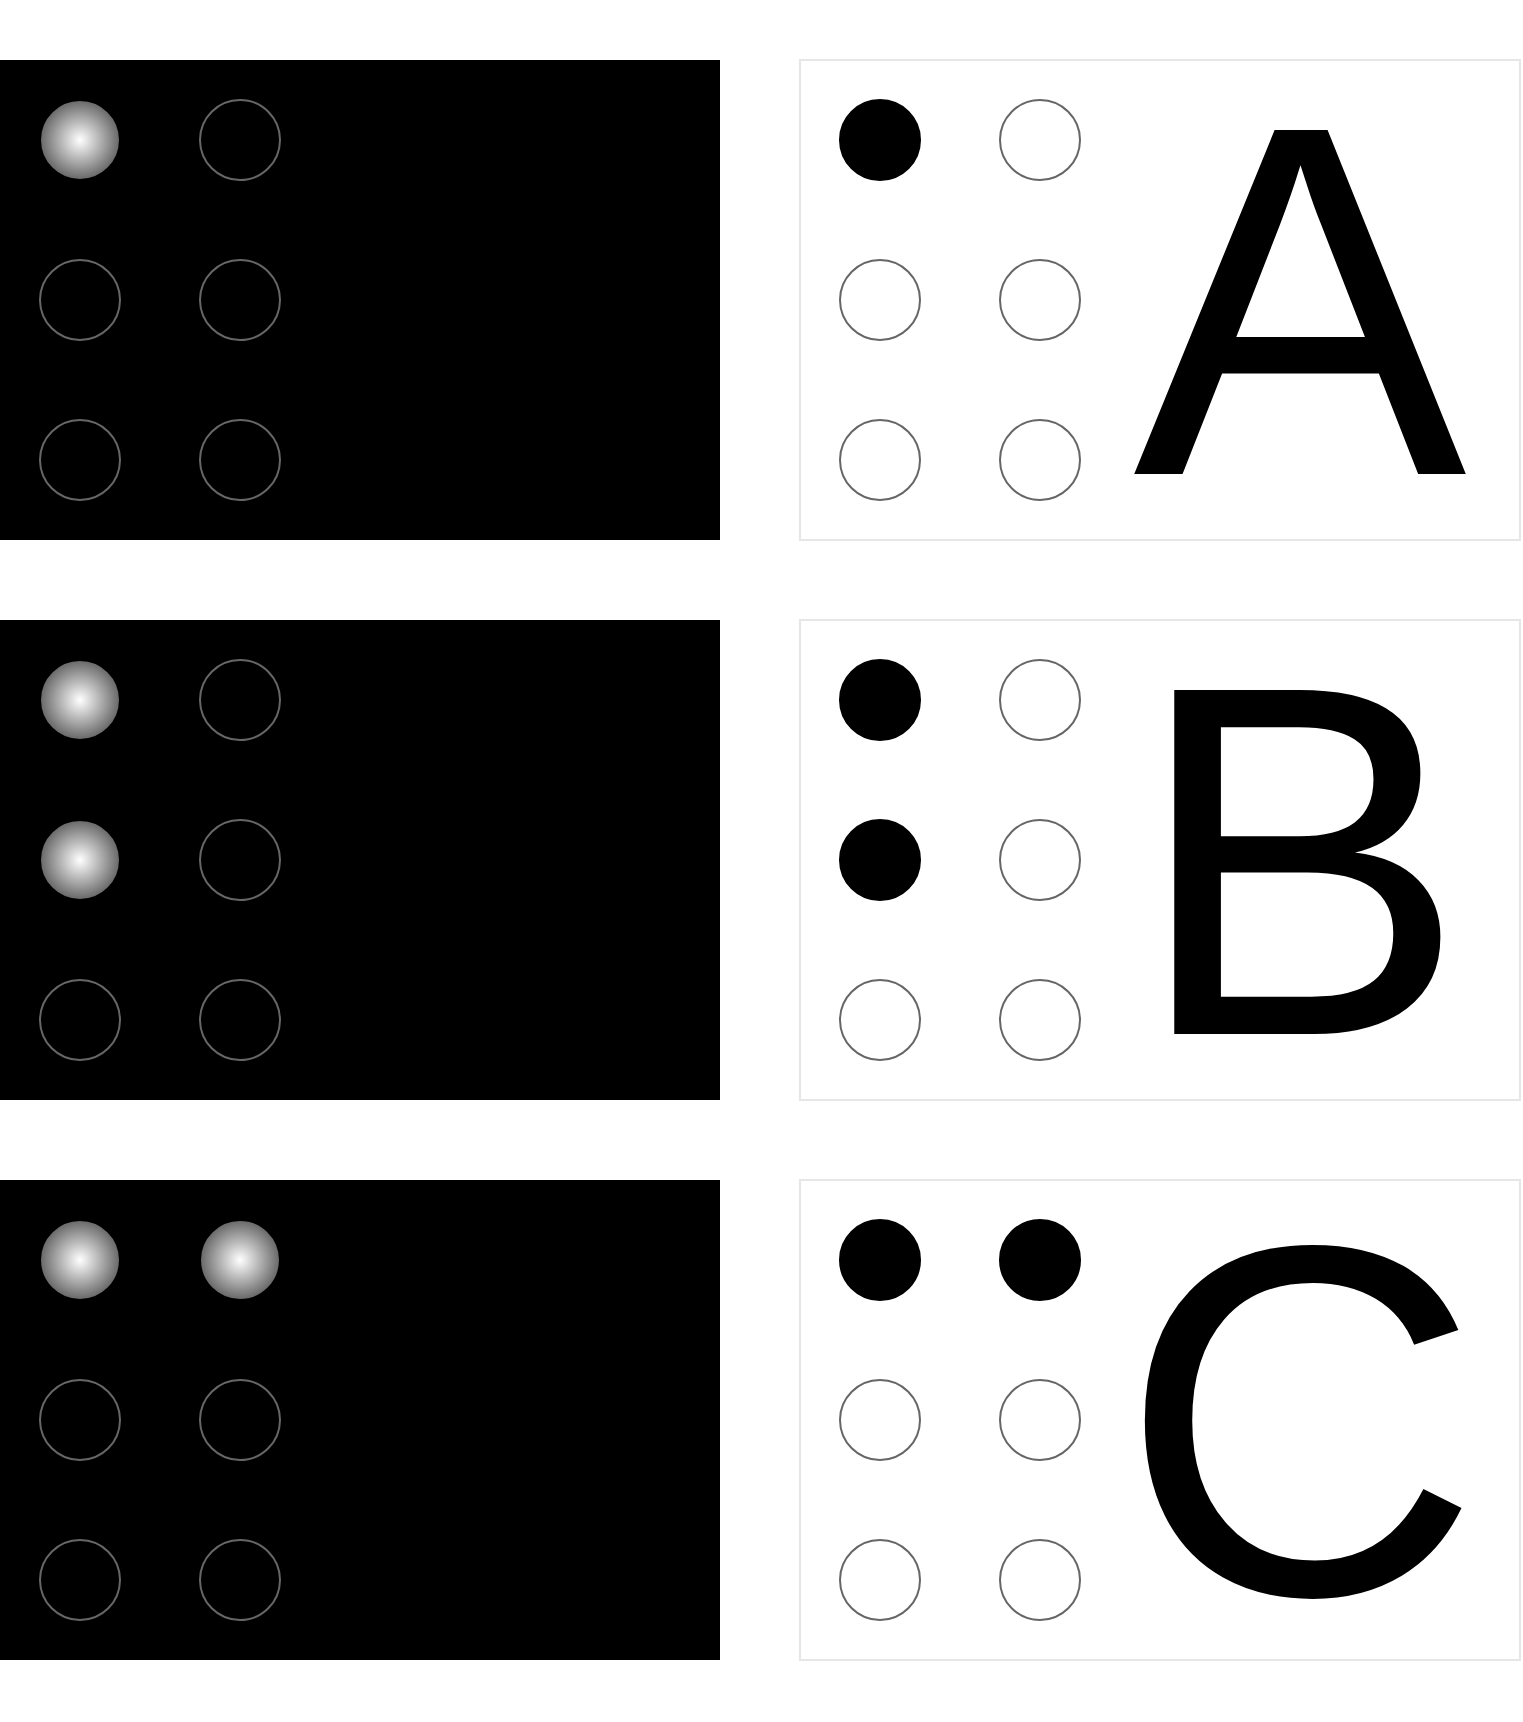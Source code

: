 <mxfile version="14.9.6" type="device"><diagram name="Design" id="nXPKwJXAH-5F6qmLnJLC"><mxGraphModel dx="1463" dy="1959" grid="1" gridSize="10" guides="1" tooltips="1" connect="0" arrows="0" fold="1" page="1" pageScale="1" pageWidth="850" pageHeight="1100" math="0" shadow="0"><root><mxCell id="qJvSbRiIBnACyHdeIX3_-0"/><mxCell id="qJvSbRiIBnACyHdeIX3_-1" parent="qJvSbRiIBnACyHdeIX3_-0"/><mxCell id="Yp9u6NoTtpyvXwSPJzoc-6" value="" style="rounded=0;whiteSpace=wrap;html=1;gradientDirection=radial;fillColor=#000000;strokeColor=none;" vertex="1" parent="qJvSbRiIBnACyHdeIX3_-1"><mxGeometry x="20" y="-1060" width="360" height="240" as="geometry"/></mxCell><mxCell id="Yp9u6NoTtpyvXwSPJzoc-0" value="" style="ellipse;whiteSpace=wrap;html=1;gradientDirection=radial;gradientColor=#666666;" vertex="1" parent="qJvSbRiIBnACyHdeIX3_-1"><mxGeometry x="40" y="-1040" width="40" height="40" as="geometry"/></mxCell><mxCell id="Yp9u6NoTtpyvXwSPJzoc-1" value="" style="ellipse;whiteSpace=wrap;html=1;fillColor=none;strokeColor=#666666;" vertex="1" parent="qJvSbRiIBnACyHdeIX3_-1"><mxGeometry x="120" y="-1040" width="40" height="40" as="geometry"/></mxCell><mxCell id="Yp9u6NoTtpyvXwSPJzoc-2" value="" style="ellipse;whiteSpace=wrap;html=1;fillColor=none;strokeColor=#666666;" vertex="1" parent="qJvSbRiIBnACyHdeIX3_-1"><mxGeometry x="40" y="-960" width="40" height="40" as="geometry"/></mxCell><mxCell id="Yp9u6NoTtpyvXwSPJzoc-3" value="" style="ellipse;whiteSpace=wrap;html=1;fillColor=none;strokeColor=#666666;" vertex="1" parent="qJvSbRiIBnACyHdeIX3_-1"><mxGeometry x="120" y="-960" width="40" height="40" as="geometry"/></mxCell><mxCell id="Yp9u6NoTtpyvXwSPJzoc-4" value="" style="ellipse;whiteSpace=wrap;html=1;fillColor=none;strokeColor=#666666;" vertex="1" parent="qJvSbRiIBnACyHdeIX3_-1"><mxGeometry x="40" y="-880" width="40" height="40" as="geometry"/></mxCell><mxCell id="Yp9u6NoTtpyvXwSPJzoc-5" value="" style="ellipse;whiteSpace=wrap;html=1;fillColor=none;strokeColor=#666666;" vertex="1" parent="qJvSbRiIBnACyHdeIX3_-1"><mxGeometry x="120" y="-880" width="40" height="40" as="geometry"/></mxCell><mxCell id="Yp9u6NoTtpyvXwSPJzoc-8" value="" style="rounded=0;whiteSpace=wrap;html=1;gradientDirection=radial;fillColor=#FFFFFF;strokeColor=#E6E6E6;" vertex="1" parent="qJvSbRiIBnACyHdeIX3_-1"><mxGeometry x="420" y="-1060" width="360" height="240" as="geometry"/></mxCell><mxCell id="Yp9u6NoTtpyvXwSPJzoc-9" value="" style="ellipse;whiteSpace=wrap;html=1;gradientDirection=radial;fillColor=#000000;" vertex="1" parent="qJvSbRiIBnACyHdeIX3_-1"><mxGeometry x="440" y="-1040" width="40" height="40" as="geometry"/></mxCell><mxCell id="Yp9u6NoTtpyvXwSPJzoc-10" value="" style="ellipse;whiteSpace=wrap;html=1;fillColor=none;strokeColor=#666666;" vertex="1" parent="qJvSbRiIBnACyHdeIX3_-1"><mxGeometry x="520" y="-1040" width="40" height="40" as="geometry"/></mxCell><mxCell id="Yp9u6NoTtpyvXwSPJzoc-11" value="" style="ellipse;whiteSpace=wrap;html=1;fillColor=none;strokeColor=#666666;" vertex="1" parent="qJvSbRiIBnACyHdeIX3_-1"><mxGeometry x="440" y="-960" width="40" height="40" as="geometry"/></mxCell><mxCell id="Yp9u6NoTtpyvXwSPJzoc-12" value="" style="ellipse;whiteSpace=wrap;html=1;fillColor=none;strokeColor=#666666;" vertex="1" parent="qJvSbRiIBnACyHdeIX3_-1"><mxGeometry x="520" y="-960" width="40" height="40" as="geometry"/></mxCell><mxCell id="Yp9u6NoTtpyvXwSPJzoc-13" value="" style="ellipse;whiteSpace=wrap;html=1;fillColor=none;strokeColor=#666666;" vertex="1" parent="qJvSbRiIBnACyHdeIX3_-1"><mxGeometry x="440" y="-880" width="40" height="40" as="geometry"/></mxCell><mxCell id="Yp9u6NoTtpyvXwSPJzoc-14" value="" style="ellipse;whiteSpace=wrap;html=1;fillColor=none;strokeColor=#666666;" vertex="1" parent="qJvSbRiIBnACyHdeIX3_-1"><mxGeometry x="520" y="-880" width="40" height="40" as="geometry"/></mxCell><mxCell id="Yp9u6NoTtpyvXwSPJzoc-15" value="A" style="text;html=1;strokeColor=none;fillColor=none;align=center;verticalAlign=middle;whiteSpace=wrap;rounded=0;fontSize=250;" vertex="1" parent="qJvSbRiIBnACyHdeIX3_-1"><mxGeometry x="580" y="-1040" width="180" height="200" as="geometry"/></mxCell><mxCell id="Yp9u6NoTtpyvXwSPJzoc-16" value="" style="rounded=0;whiteSpace=wrap;html=1;gradientDirection=radial;fillColor=#000000;strokeColor=none;" vertex="1" parent="qJvSbRiIBnACyHdeIX3_-1"><mxGeometry x="20" y="-780" width="360" height="240" as="geometry"/></mxCell><mxCell id="Yp9u6NoTtpyvXwSPJzoc-17" value="" style="ellipse;whiteSpace=wrap;html=1;gradientDirection=radial;gradientColor=#666666;" vertex="1" parent="qJvSbRiIBnACyHdeIX3_-1"><mxGeometry x="40" y="-760" width="40" height="40" as="geometry"/></mxCell><mxCell id="Yp9u6NoTtpyvXwSPJzoc-18" value="" style="ellipse;whiteSpace=wrap;html=1;fillColor=none;strokeColor=#666666;" vertex="1" parent="qJvSbRiIBnACyHdeIX3_-1"><mxGeometry x="120" y="-760" width="40" height="40" as="geometry"/></mxCell><mxCell id="Yp9u6NoTtpyvXwSPJzoc-20" value="" style="ellipse;whiteSpace=wrap;html=1;fillColor=none;strokeColor=#666666;" vertex="1" parent="qJvSbRiIBnACyHdeIX3_-1"><mxGeometry x="120" y="-680" width="40" height="40" as="geometry"/></mxCell><mxCell id="Yp9u6NoTtpyvXwSPJzoc-21" value="" style="ellipse;whiteSpace=wrap;html=1;fillColor=none;strokeColor=#666666;" vertex="1" parent="qJvSbRiIBnACyHdeIX3_-1"><mxGeometry x="40" y="-600" width="40" height="40" as="geometry"/></mxCell><mxCell id="Yp9u6NoTtpyvXwSPJzoc-22" value="" style="ellipse;whiteSpace=wrap;html=1;fillColor=none;strokeColor=#666666;" vertex="1" parent="qJvSbRiIBnACyHdeIX3_-1"><mxGeometry x="120" y="-600" width="40" height="40" as="geometry"/></mxCell><mxCell id="Yp9u6NoTtpyvXwSPJzoc-23" value="" style="rounded=0;whiteSpace=wrap;html=1;gradientDirection=radial;fillColor=#FFFFFF;strokeColor=#E6E6E6;" vertex="1" parent="qJvSbRiIBnACyHdeIX3_-1"><mxGeometry x="420" y="-780" width="360" height="240" as="geometry"/></mxCell><mxCell id="Yp9u6NoTtpyvXwSPJzoc-24" value="" style="ellipse;whiteSpace=wrap;html=1;gradientDirection=radial;fillColor=#000000;" vertex="1" parent="qJvSbRiIBnACyHdeIX3_-1"><mxGeometry x="440" y="-760" width="40" height="40" as="geometry"/></mxCell><mxCell id="Yp9u6NoTtpyvXwSPJzoc-25" value="" style="ellipse;whiteSpace=wrap;html=1;fillColor=none;strokeColor=#666666;" vertex="1" parent="qJvSbRiIBnACyHdeIX3_-1"><mxGeometry x="520" y="-760" width="40" height="40" as="geometry"/></mxCell><mxCell id="Yp9u6NoTtpyvXwSPJzoc-27" value="" style="ellipse;whiteSpace=wrap;html=1;fillColor=none;strokeColor=#666666;" vertex="1" parent="qJvSbRiIBnACyHdeIX3_-1"><mxGeometry x="520" y="-680" width="40" height="40" as="geometry"/></mxCell><mxCell id="Yp9u6NoTtpyvXwSPJzoc-28" value="" style="ellipse;whiteSpace=wrap;html=1;fillColor=none;strokeColor=#666666;" vertex="1" parent="qJvSbRiIBnACyHdeIX3_-1"><mxGeometry x="440" y="-600" width="40" height="40" as="geometry"/></mxCell><mxCell id="Yp9u6NoTtpyvXwSPJzoc-29" value="" style="ellipse;whiteSpace=wrap;html=1;fillColor=none;strokeColor=#666666;" vertex="1" parent="qJvSbRiIBnACyHdeIX3_-1"><mxGeometry x="520" y="-600" width="40" height="40" as="geometry"/></mxCell><mxCell id="Yp9u6NoTtpyvXwSPJzoc-30" value="B" style="text;html=1;strokeColor=none;fillColor=none;align=center;verticalAlign=middle;whiteSpace=wrap;rounded=0;fontSize=250;" vertex="1" parent="qJvSbRiIBnACyHdeIX3_-1"><mxGeometry x="580" y="-760" width="180" height="200" as="geometry"/></mxCell><mxCell id="Yp9u6NoTtpyvXwSPJzoc-31" value="" style="ellipse;whiteSpace=wrap;html=1;gradientDirection=radial;gradientColor=#666666;" vertex="1" parent="qJvSbRiIBnACyHdeIX3_-1"><mxGeometry x="40" y="-680" width="40" height="40" as="geometry"/></mxCell><mxCell id="Yp9u6NoTtpyvXwSPJzoc-32" value="" style="ellipse;whiteSpace=wrap;html=1;gradientDirection=radial;fillColor=#000000;" vertex="1" parent="qJvSbRiIBnACyHdeIX3_-1"><mxGeometry x="440" y="-680" width="40" height="40" as="geometry"/></mxCell><mxCell id="Yp9u6NoTtpyvXwSPJzoc-33" value="" style="rounded=0;whiteSpace=wrap;html=1;gradientDirection=radial;fillColor=#000000;strokeColor=none;" vertex="1" parent="qJvSbRiIBnACyHdeIX3_-1"><mxGeometry x="20" y="-500" width="360" height="240" as="geometry"/></mxCell><mxCell id="Yp9u6NoTtpyvXwSPJzoc-34" value="" style="ellipse;whiteSpace=wrap;html=1;gradientDirection=radial;gradientColor=#666666;" vertex="1" parent="qJvSbRiIBnACyHdeIX3_-1"><mxGeometry x="40" y="-480" width="40" height="40" as="geometry"/></mxCell><mxCell id="Yp9u6NoTtpyvXwSPJzoc-35" value="" style="ellipse;whiteSpace=wrap;html=1;fillColor=none;strokeColor=#666666;" vertex="1" parent="qJvSbRiIBnACyHdeIX3_-1"><mxGeometry x="40" y="-400" width="40" height="40" as="geometry"/></mxCell><mxCell id="Yp9u6NoTtpyvXwSPJzoc-36" value="" style="ellipse;whiteSpace=wrap;html=1;fillColor=none;strokeColor=#666666;" vertex="1" parent="qJvSbRiIBnACyHdeIX3_-1"><mxGeometry x="120" y="-400" width="40" height="40" as="geometry"/></mxCell><mxCell id="Yp9u6NoTtpyvXwSPJzoc-37" value="" style="ellipse;whiteSpace=wrap;html=1;fillColor=none;strokeColor=#666666;" vertex="1" parent="qJvSbRiIBnACyHdeIX3_-1"><mxGeometry x="40" y="-320" width="40" height="40" as="geometry"/></mxCell><mxCell id="Yp9u6NoTtpyvXwSPJzoc-38" value="" style="ellipse;whiteSpace=wrap;html=1;fillColor=none;strokeColor=#666666;" vertex="1" parent="qJvSbRiIBnACyHdeIX3_-1"><mxGeometry x="120" y="-320" width="40" height="40" as="geometry"/></mxCell><mxCell id="Yp9u6NoTtpyvXwSPJzoc-39" value="" style="rounded=0;whiteSpace=wrap;html=1;gradientDirection=radial;fillColor=#FFFFFF;strokeColor=#E6E6E6;" vertex="1" parent="qJvSbRiIBnACyHdeIX3_-1"><mxGeometry x="420" y="-500" width="360" height="240" as="geometry"/></mxCell><mxCell id="Yp9u6NoTtpyvXwSPJzoc-40" value="" style="ellipse;whiteSpace=wrap;html=1;gradientDirection=radial;fillColor=#000000;" vertex="1" parent="qJvSbRiIBnACyHdeIX3_-1"><mxGeometry x="440" y="-480" width="40" height="40" as="geometry"/></mxCell><mxCell id="Yp9u6NoTtpyvXwSPJzoc-41" value="" style="ellipse;whiteSpace=wrap;html=1;fillColor=none;strokeColor=#666666;" vertex="1" parent="qJvSbRiIBnACyHdeIX3_-1"><mxGeometry x="440" y="-400" width="40" height="40" as="geometry"/></mxCell><mxCell id="Yp9u6NoTtpyvXwSPJzoc-42" value="" style="ellipse;whiteSpace=wrap;html=1;fillColor=none;strokeColor=#666666;" vertex="1" parent="qJvSbRiIBnACyHdeIX3_-1"><mxGeometry x="520" y="-400" width="40" height="40" as="geometry"/></mxCell><mxCell id="Yp9u6NoTtpyvXwSPJzoc-43" value="" style="ellipse;whiteSpace=wrap;html=1;fillColor=none;strokeColor=#666666;" vertex="1" parent="qJvSbRiIBnACyHdeIX3_-1"><mxGeometry x="440" y="-320" width="40" height="40" as="geometry"/></mxCell><mxCell id="Yp9u6NoTtpyvXwSPJzoc-44" value="" style="ellipse;whiteSpace=wrap;html=1;fillColor=none;strokeColor=#666666;" vertex="1" parent="qJvSbRiIBnACyHdeIX3_-1"><mxGeometry x="520" y="-320" width="40" height="40" as="geometry"/></mxCell><mxCell id="Yp9u6NoTtpyvXwSPJzoc-45" value="C" style="text;html=1;strokeColor=none;fillColor=none;align=center;verticalAlign=middle;whiteSpace=wrap;rounded=0;fontSize=250;" vertex="1" parent="qJvSbRiIBnACyHdeIX3_-1"><mxGeometry x="580" y="-480" width="180" height="200" as="geometry"/></mxCell><mxCell id="Yp9u6NoTtpyvXwSPJzoc-46" value="" style="ellipse;whiteSpace=wrap;html=1;gradientDirection=radial;gradientColor=#666666;" vertex="1" parent="qJvSbRiIBnACyHdeIX3_-1"><mxGeometry x="120" y="-480" width="40" height="40" as="geometry"/></mxCell><mxCell id="Yp9u6NoTtpyvXwSPJzoc-47" value="" style="ellipse;whiteSpace=wrap;html=1;gradientDirection=radial;fillColor=#000000;" vertex="1" parent="qJvSbRiIBnACyHdeIX3_-1"><mxGeometry x="520" y="-480" width="40" height="40" as="geometry"/></mxCell></root></mxGraphModel></diagram></mxfile>